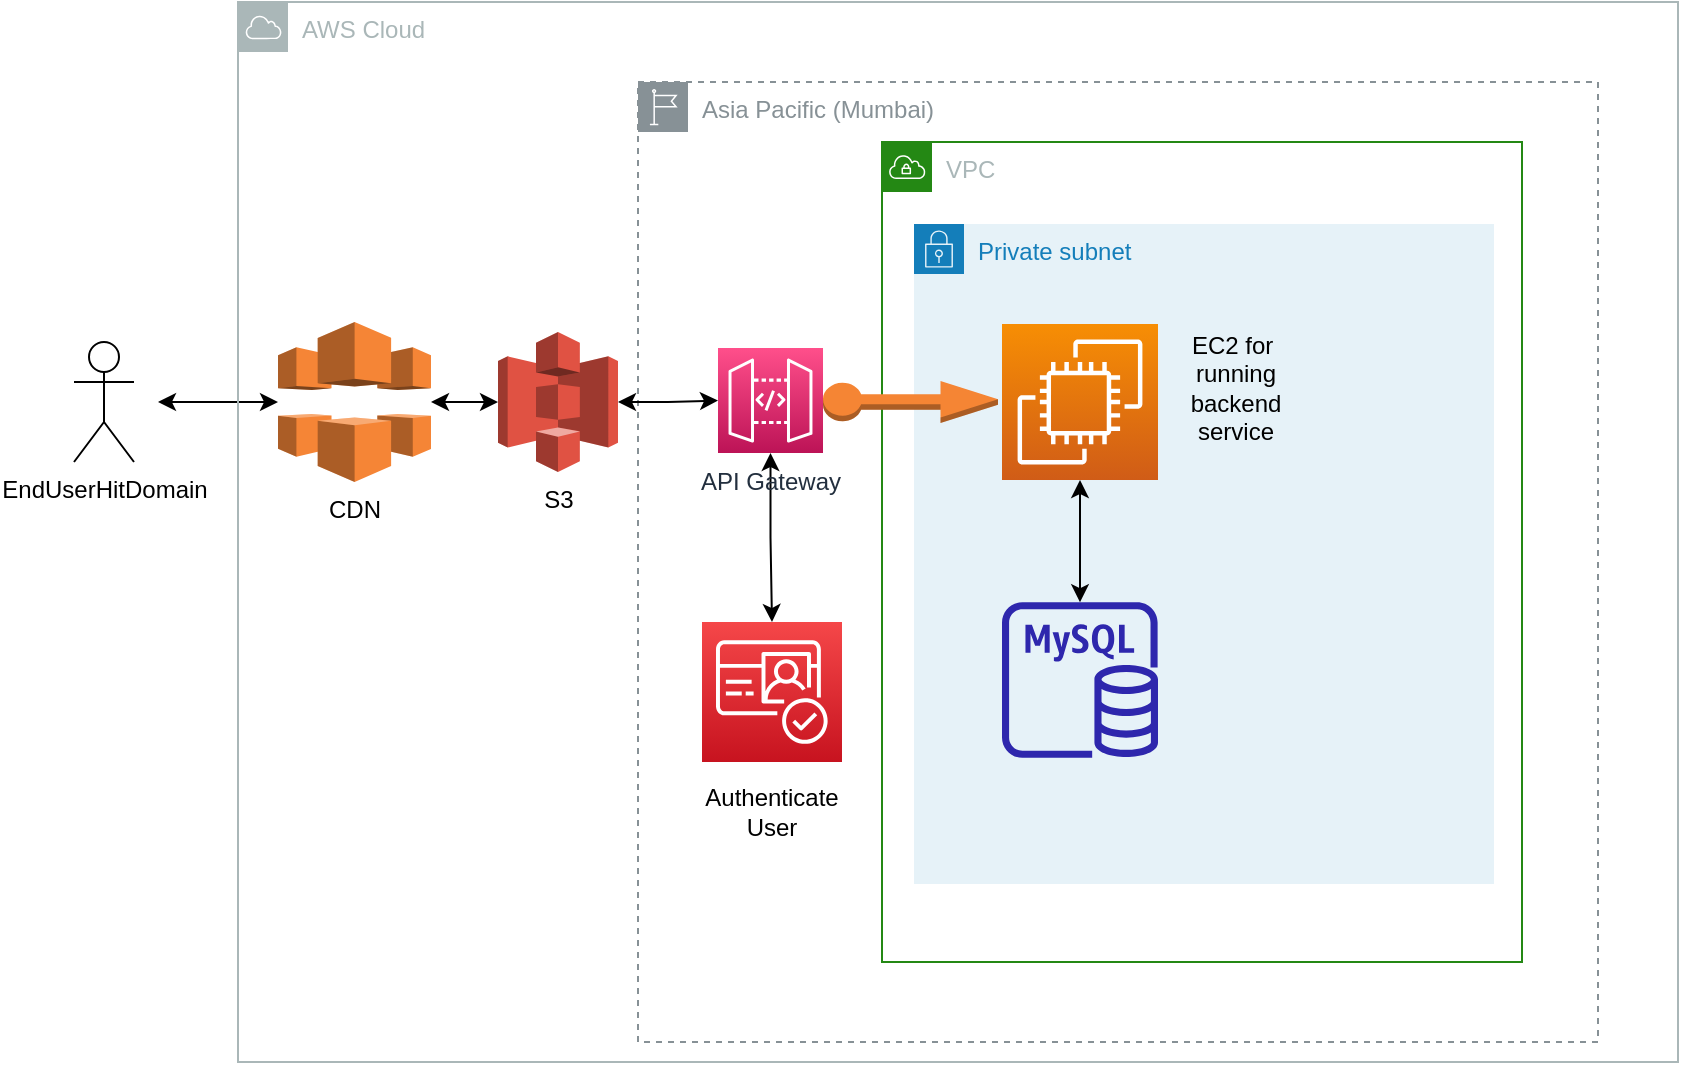 <mxfile version="21.3.4" type="github">
  <diagram id="RA1pdAQu6XbUFKFYUiWx" name="Page-1">
    <mxGraphModel dx="1050" dy="573" grid="0" gridSize="10" guides="1" tooltips="1" connect="1" arrows="1" fold="1" page="1" pageScale="1" pageWidth="850" pageHeight="1100" math="0" shadow="0">
      <root>
        <mxCell id="0" />
        <mxCell id="1" parent="0" />
        <mxCell id="JLSegpf3SLbdvIs2MmMH-1" value="EndUserHitDomain" style="shape=umlActor;verticalLabelPosition=bottom;verticalAlign=top;html=1;outlineConnect=0;" parent="1" vertex="1">
          <mxGeometry x="38" y="210" width="30" height="60" as="geometry" />
        </mxCell>
        <mxCell id="JLSegpf3SLbdvIs2MmMH-2" value="" style="endArrow=classic;html=1;rounded=0;startArrow=classic;startFill=1;" parent="1" edge="1" target="xq2x1oxv0IpVMaUN5f0x-5">
          <mxGeometry width="50" height="50" relative="1" as="geometry">
            <mxPoint x="80" y="240" as="sourcePoint" />
            <mxPoint x="120" y="240" as="targetPoint" />
          </mxGeometry>
        </mxCell>
        <mxCell id="xq2x1oxv0IpVMaUN5f0x-1" value="Asia Pacific (Mumbai)" style="sketch=0;outlineConnect=0;gradientColor=none;html=1;whiteSpace=wrap;fontSize=12;fontStyle=0;shape=mxgraph.aws4.group;grIcon=mxgraph.aws4.group_region;strokeColor=#879196;fillColor=none;verticalAlign=top;align=left;spacingLeft=30;fontColor=#879196;dashed=1;" vertex="1" parent="1">
          <mxGeometry x="320" y="80" width="480" height="480" as="geometry" />
        </mxCell>
        <mxCell id="2jV4z2jgpigGDkqb4iAL-2" value="AWS Cloud" style="sketch=0;outlineConnect=0;gradientColor=none;html=1;whiteSpace=wrap;fontSize=12;fontStyle=0;shape=mxgraph.aws4.group;grIcon=mxgraph.aws4.group_aws_cloud;strokeColor=#AAB7B8;fillColor=none;verticalAlign=top;align=left;spacingLeft=30;fontColor=#AAB7B8;dashed=0;shadow=0;" parent="1" vertex="1">
          <mxGeometry x="120" y="40" width="720" height="530" as="geometry" />
        </mxCell>
        <mxCell id="xq2x1oxv0IpVMaUN5f0x-7" value="" style="rounded=0;orthogonalLoop=1;jettySize=auto;html=1;startArrow=classic;startFill=1;" edge="1" parent="1" source="xq2x1oxv0IpVMaUN5f0x-5" target="xq2x1oxv0IpVMaUN5f0x-6">
          <mxGeometry relative="1" as="geometry" />
        </mxCell>
        <mxCell id="xq2x1oxv0IpVMaUN5f0x-5" value="CDN" style="outlineConnect=0;dashed=0;verticalLabelPosition=bottom;verticalAlign=top;align=center;html=1;shape=mxgraph.aws3.cloudfront;fillColor=#F58536;gradientColor=none;" vertex="1" parent="1">
          <mxGeometry x="140" y="200" width="76.5" height="80" as="geometry" />
        </mxCell>
        <mxCell id="xq2x1oxv0IpVMaUN5f0x-9" value="" style="edgeStyle=orthogonalEdgeStyle;rounded=0;orthogonalLoop=1;jettySize=auto;html=1;startArrow=classic;startFill=1;" edge="1" parent="1" source="xq2x1oxv0IpVMaUN5f0x-6" target="xq2x1oxv0IpVMaUN5f0x-8">
          <mxGeometry relative="1" as="geometry" />
        </mxCell>
        <mxCell id="xq2x1oxv0IpVMaUN5f0x-6" value="S3" style="outlineConnect=0;dashed=0;verticalLabelPosition=bottom;verticalAlign=top;align=center;html=1;shape=mxgraph.aws3.s3;fillColor=#E05243;gradientColor=none;" vertex="1" parent="1">
          <mxGeometry x="250" y="205" width="60" height="70" as="geometry" />
        </mxCell>
        <mxCell id="xq2x1oxv0IpVMaUN5f0x-13" value="" style="edgeStyle=orthogonalEdgeStyle;rounded=0;orthogonalLoop=1;jettySize=auto;html=1;startArrow=classic;startFill=1;" edge="1" parent="1" source="xq2x1oxv0IpVMaUN5f0x-8" target="xq2x1oxv0IpVMaUN5f0x-12">
          <mxGeometry relative="1" as="geometry" />
        </mxCell>
        <mxCell id="xq2x1oxv0IpVMaUN5f0x-8" value="API Gateway" style="sketch=0;points=[[0,0,0],[0.25,0,0],[0.5,0,0],[0.75,0,0],[1,0,0],[0,1,0],[0.25,1,0],[0.5,1,0],[0.75,1,0],[1,1,0],[0,0.25,0],[0,0.5,0],[0,0.75,0],[1,0.25,0],[1,0.5,0],[1,0.75,0]];outlineConnect=0;fontColor=#232F3E;gradientColor=#FF4F8B;gradientDirection=north;fillColor=#BC1356;strokeColor=#ffffff;dashed=0;verticalLabelPosition=bottom;verticalAlign=top;align=center;html=1;fontSize=12;fontStyle=0;aspect=fixed;shape=mxgraph.aws4.resourceIcon;resIcon=mxgraph.aws4.api_gateway;" vertex="1" parent="1">
          <mxGeometry x="360" y="213" width="52.5" height="52.5" as="geometry" />
        </mxCell>
        <mxCell id="xq2x1oxv0IpVMaUN5f0x-12" value="" style="sketch=0;points=[[0,0,0],[0.25,0,0],[0.5,0,0],[0.75,0,0],[1,0,0],[0,1,0],[0.25,1,0],[0.5,1,0],[0.75,1,0],[1,1,0],[0,0.25,0],[0,0.5,0],[0,0.75,0],[1,0.25,0],[1,0.5,0],[1,0.75,0]];outlineConnect=0;fontColor=#232F3E;gradientColor=#F54749;gradientDirection=north;fillColor=#C7131F;strokeColor=#ffffff;dashed=0;verticalLabelPosition=bottom;verticalAlign=top;align=center;html=1;fontSize=12;fontStyle=0;aspect=fixed;shape=mxgraph.aws4.resourceIcon;resIcon=mxgraph.aws4.cognito;" vertex="1" parent="1">
          <mxGeometry x="352" y="350" width="70" height="70" as="geometry" />
        </mxCell>
        <mxCell id="xq2x1oxv0IpVMaUN5f0x-15" value="Authenticate&lt;br&gt;User" style="text;html=1;strokeColor=none;fillColor=none;align=center;verticalAlign=middle;whiteSpace=wrap;rounded=0;" vertex="1" parent="1">
          <mxGeometry x="337" y="420" width="100" height="50" as="geometry" />
        </mxCell>
        <mxCell id="xq2x1oxv0IpVMaUN5f0x-17" value="VPC" style="points=[[0,0],[0.25,0],[0.5,0],[0.75,0],[1,0],[1,0.25],[1,0.5],[1,0.75],[1,1],[0.75,1],[0.5,1],[0.25,1],[0,1],[0,0.75],[0,0.5],[0,0.25]];outlineConnect=0;gradientColor=none;html=1;whiteSpace=wrap;fontSize=12;fontStyle=0;container=1;pointerEvents=0;collapsible=0;recursiveResize=0;shape=mxgraph.aws4.group;grIcon=mxgraph.aws4.group_vpc;strokeColor=#248814;fillColor=none;verticalAlign=top;align=left;spacingLeft=30;fontColor=#AAB7B8;dashed=0;" vertex="1" parent="1">
          <mxGeometry x="442" y="110" width="320" height="410" as="geometry" />
        </mxCell>
        <mxCell id="xq2x1oxv0IpVMaUN5f0x-18" value="Private subnet" style="points=[[0,0],[0.25,0],[0.5,0],[0.75,0],[1,0],[1,0.25],[1,0.5],[1,0.75],[1,1],[0.75,1],[0.5,1],[0.25,1],[0,1],[0,0.75],[0,0.5],[0,0.25]];outlineConnect=0;gradientColor=none;html=1;whiteSpace=wrap;fontSize=12;fontStyle=0;container=1;pointerEvents=0;collapsible=0;recursiveResize=0;shape=mxgraph.aws4.group;grIcon=mxgraph.aws4.group_security_group;grStroke=0;strokeColor=#147EBA;fillColor=#E6F2F8;verticalAlign=top;align=left;spacingLeft=30;fontColor=#147EBA;dashed=0;" vertex="1" parent="1">
          <mxGeometry x="458" y="151" width="290" height="330" as="geometry" />
        </mxCell>
        <mxCell id="xq2x1oxv0IpVMaUN5f0x-25" value="EC2 for&amp;nbsp;&lt;br&gt;running backend service" style="text;html=1;strokeColor=none;fillColor=none;align=center;verticalAlign=middle;whiteSpace=wrap;rounded=0;" vertex="1" parent="xq2x1oxv0IpVMaUN5f0x-18">
          <mxGeometry x="122" y="57" width="78" height="50" as="geometry" />
        </mxCell>
        <mxCell id="xq2x1oxv0IpVMaUN5f0x-19" value="" style="sketch=0;points=[[0,0,0],[0.25,0,0],[0.5,0,0],[0.75,0,0],[1,0,0],[0,1,0],[0.25,1,0],[0.5,1,0],[0.75,1,0],[1,1,0],[0,0.25,0],[0,0.5,0],[0,0.75,0],[1,0.25,0],[1,0.5,0],[1,0.75,0]];outlineConnect=0;fontColor=#232F3E;gradientColor=#F78E04;gradientDirection=north;fillColor=#D05C17;strokeColor=#ffffff;dashed=0;verticalLabelPosition=bottom;verticalAlign=top;align=center;html=1;fontSize=12;fontStyle=0;aspect=fixed;shape=mxgraph.aws4.resourceIcon;resIcon=mxgraph.aws4.ec2;" vertex="1" parent="1">
          <mxGeometry x="502" y="201" width="78" height="78" as="geometry" />
        </mxCell>
        <mxCell id="xq2x1oxv0IpVMaUN5f0x-24" value="" style="outlineConnect=0;dashed=0;verticalLabelPosition=bottom;verticalAlign=top;align=center;html=1;shape=mxgraph.aws3.elastic_ip;fillColor=#F58534;gradientColor=none;" vertex="1" parent="1">
          <mxGeometry x="412.5" y="229.5" width="87.5" height="21" as="geometry" />
        </mxCell>
        <mxCell id="xq2x1oxv0IpVMaUN5f0x-27" value="" style="edgeStyle=orthogonalEdgeStyle;rounded=0;orthogonalLoop=1;jettySize=auto;html=1;startArrow=classic;startFill=1;" edge="1" parent="1" source="xq2x1oxv0IpVMaUN5f0x-26" target="xq2x1oxv0IpVMaUN5f0x-19">
          <mxGeometry relative="1" as="geometry" />
        </mxCell>
        <mxCell id="xq2x1oxv0IpVMaUN5f0x-26" value="" style="sketch=0;outlineConnect=0;fontColor=#232F3E;gradientColor=none;fillColor=#2E27AD;strokeColor=none;dashed=0;verticalLabelPosition=bottom;verticalAlign=top;align=center;html=1;fontSize=12;fontStyle=0;aspect=fixed;pointerEvents=1;shape=mxgraph.aws4.rds_mysql_instance;" vertex="1" parent="1">
          <mxGeometry x="502" y="340" width="78" height="78" as="geometry" />
        </mxCell>
      </root>
    </mxGraphModel>
  </diagram>
</mxfile>

